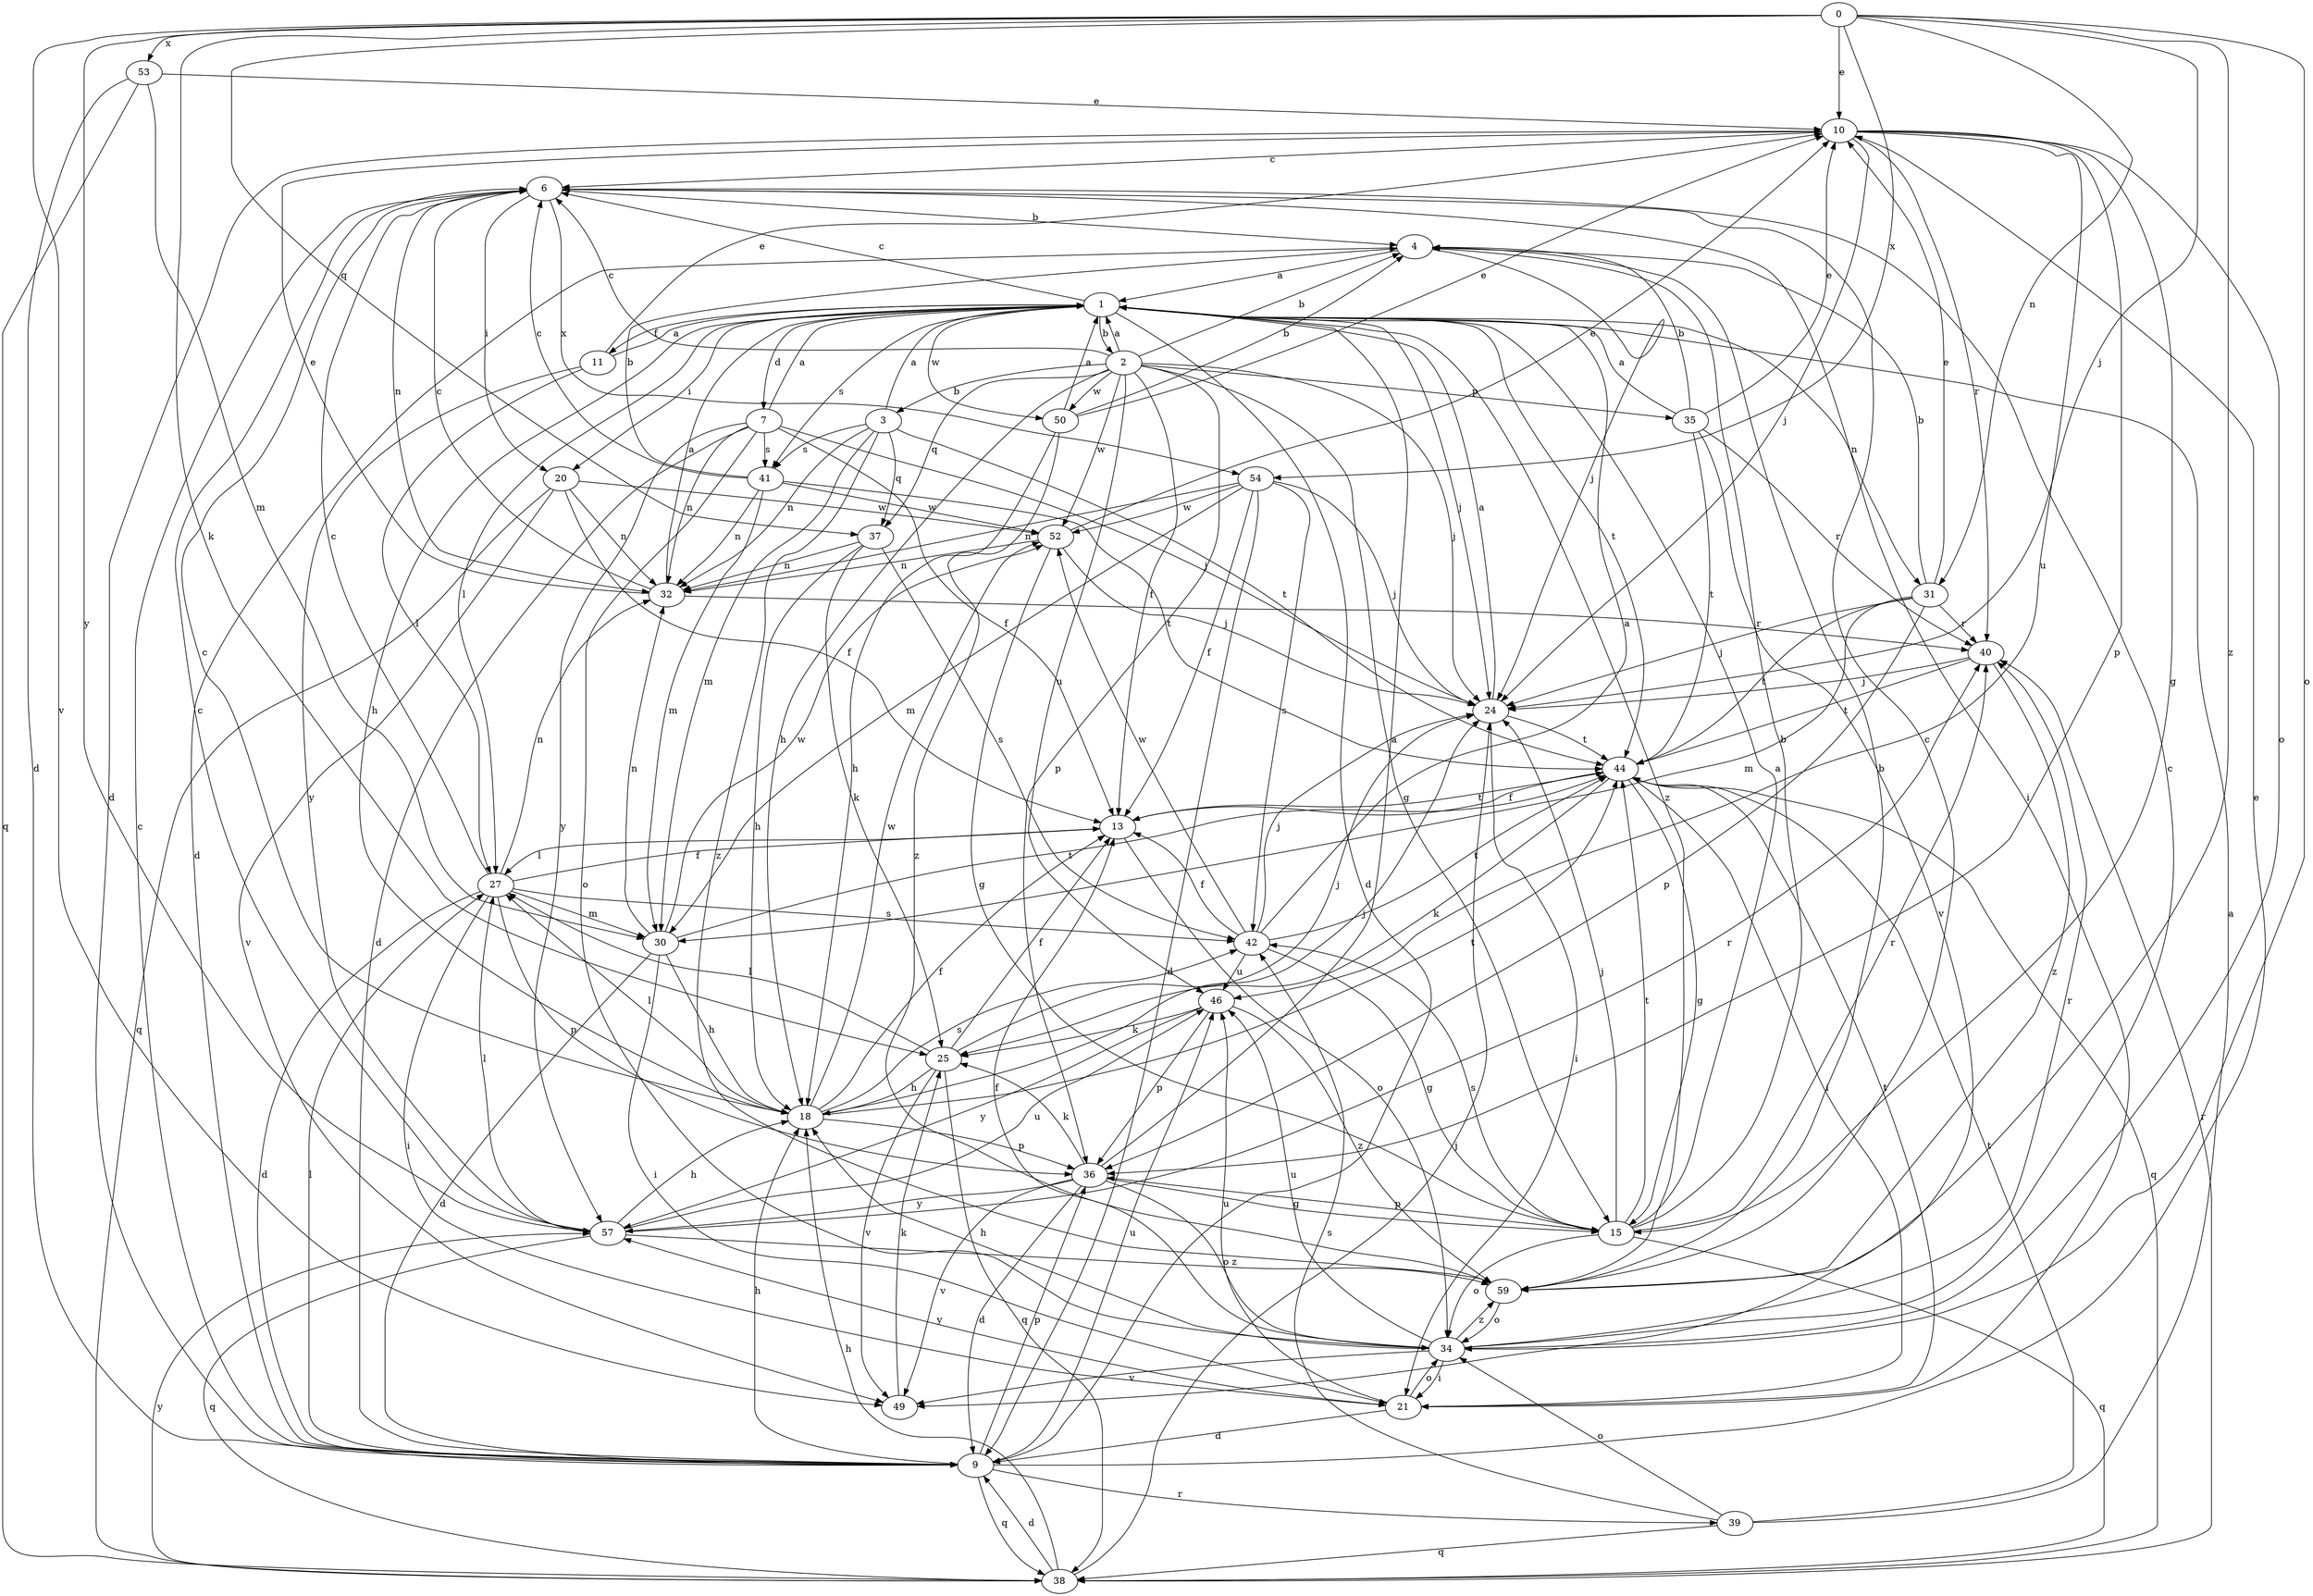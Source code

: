 strict digraph  {
0;
1;
2;
3;
4;
6;
7;
9;
10;
11;
13;
15;
18;
20;
21;
24;
25;
27;
30;
31;
32;
34;
35;
36;
37;
38;
39;
40;
41;
42;
44;
46;
49;
50;
52;
53;
54;
57;
59;
0 -> 10  [label=e];
0 -> 24  [label=j];
0 -> 25  [label=k];
0 -> 31  [label=n];
0 -> 34  [label=o];
0 -> 37  [label=q];
0 -> 49  [label=v];
0 -> 53  [label=x];
0 -> 54  [label=x];
0 -> 57  [label=y];
0 -> 59  [label=z];
1 -> 2  [label=b];
1 -> 6  [label=c];
1 -> 7  [label=d];
1 -> 9  [label=d];
1 -> 11  [label=f];
1 -> 18  [label=h];
1 -> 20  [label=i];
1 -> 24  [label=j];
1 -> 27  [label=l];
1 -> 31  [label=n];
1 -> 41  [label=s];
1 -> 44  [label=t];
1 -> 50  [label=w];
1 -> 59  [label=z];
2 -> 1  [label=a];
2 -> 3  [label=b];
2 -> 4  [label=b];
2 -> 6  [label=c];
2 -> 13  [label=f];
2 -> 15  [label=g];
2 -> 18  [label=h];
2 -> 24  [label=j];
2 -> 35  [label=p];
2 -> 36  [label=p];
2 -> 37  [label=q];
2 -> 46  [label=u];
2 -> 50  [label=w];
2 -> 52  [label=w];
3 -> 1  [label=a];
3 -> 30  [label=m];
3 -> 32  [label=n];
3 -> 37  [label=q];
3 -> 41  [label=s];
3 -> 44  [label=t];
3 -> 59  [label=z];
4 -> 1  [label=a];
4 -> 9  [label=d];
4 -> 24  [label=j];
6 -> 4  [label=b];
6 -> 20  [label=i];
6 -> 21  [label=i];
6 -> 32  [label=n];
6 -> 54  [label=x];
7 -> 1  [label=a];
7 -> 9  [label=d];
7 -> 13  [label=f];
7 -> 24  [label=j];
7 -> 32  [label=n];
7 -> 34  [label=o];
7 -> 41  [label=s];
7 -> 57  [label=y];
9 -> 6  [label=c];
9 -> 10  [label=e];
9 -> 18  [label=h];
9 -> 27  [label=l];
9 -> 36  [label=p];
9 -> 38  [label=q];
9 -> 39  [label=r];
9 -> 46  [label=u];
10 -> 6  [label=c];
10 -> 9  [label=d];
10 -> 15  [label=g];
10 -> 24  [label=j];
10 -> 34  [label=o];
10 -> 36  [label=p];
10 -> 40  [label=r];
10 -> 46  [label=u];
11 -> 1  [label=a];
11 -> 10  [label=e];
11 -> 27  [label=l];
11 -> 57  [label=y];
13 -> 27  [label=l];
13 -> 34  [label=o];
13 -> 44  [label=t];
15 -> 1  [label=a];
15 -> 4  [label=b];
15 -> 24  [label=j];
15 -> 34  [label=o];
15 -> 36  [label=p];
15 -> 38  [label=q];
15 -> 40  [label=r];
15 -> 42  [label=s];
15 -> 44  [label=t];
18 -> 6  [label=c];
18 -> 13  [label=f];
18 -> 24  [label=j];
18 -> 27  [label=l];
18 -> 36  [label=p];
18 -> 42  [label=s];
18 -> 44  [label=t];
18 -> 52  [label=w];
20 -> 13  [label=f];
20 -> 32  [label=n];
20 -> 38  [label=q];
20 -> 49  [label=v];
20 -> 52  [label=w];
21 -> 9  [label=d];
21 -> 34  [label=o];
21 -> 44  [label=t];
21 -> 46  [label=u];
21 -> 57  [label=y];
24 -> 1  [label=a];
24 -> 21  [label=i];
24 -> 44  [label=t];
25 -> 13  [label=f];
25 -> 18  [label=h];
25 -> 24  [label=j];
25 -> 27  [label=l];
25 -> 38  [label=q];
25 -> 49  [label=v];
27 -> 6  [label=c];
27 -> 9  [label=d];
27 -> 13  [label=f];
27 -> 21  [label=i];
27 -> 30  [label=m];
27 -> 32  [label=n];
27 -> 36  [label=p];
27 -> 42  [label=s];
30 -> 9  [label=d];
30 -> 18  [label=h];
30 -> 21  [label=i];
30 -> 32  [label=n];
30 -> 44  [label=t];
30 -> 52  [label=w];
31 -> 4  [label=b];
31 -> 10  [label=e];
31 -> 24  [label=j];
31 -> 30  [label=m];
31 -> 36  [label=p];
31 -> 40  [label=r];
31 -> 44  [label=t];
32 -> 1  [label=a];
32 -> 6  [label=c];
32 -> 10  [label=e];
32 -> 40  [label=r];
34 -> 6  [label=c];
34 -> 13  [label=f];
34 -> 18  [label=h];
34 -> 21  [label=i];
34 -> 40  [label=r];
34 -> 46  [label=u];
34 -> 49  [label=v];
34 -> 59  [label=z];
35 -> 1  [label=a];
35 -> 4  [label=b];
35 -> 10  [label=e];
35 -> 40  [label=r];
35 -> 44  [label=t];
35 -> 49  [label=v];
36 -> 1  [label=a];
36 -> 9  [label=d];
36 -> 15  [label=g];
36 -> 25  [label=k];
36 -> 34  [label=o];
36 -> 49  [label=v];
36 -> 57  [label=y];
37 -> 18  [label=h];
37 -> 25  [label=k];
37 -> 32  [label=n];
37 -> 42  [label=s];
38 -> 9  [label=d];
38 -> 18  [label=h];
38 -> 24  [label=j];
38 -> 40  [label=r];
38 -> 57  [label=y];
39 -> 1  [label=a];
39 -> 34  [label=o];
39 -> 38  [label=q];
39 -> 42  [label=s];
39 -> 44  [label=t];
40 -> 24  [label=j];
40 -> 44  [label=t];
40 -> 59  [label=z];
41 -> 4  [label=b];
41 -> 6  [label=c];
41 -> 30  [label=m];
41 -> 32  [label=n];
41 -> 44  [label=t];
41 -> 52  [label=w];
42 -> 1  [label=a];
42 -> 13  [label=f];
42 -> 15  [label=g];
42 -> 24  [label=j];
42 -> 44  [label=t];
42 -> 46  [label=u];
42 -> 52  [label=w];
44 -> 13  [label=f];
44 -> 15  [label=g];
44 -> 21  [label=i];
44 -> 25  [label=k];
44 -> 38  [label=q];
46 -> 25  [label=k];
46 -> 36  [label=p];
46 -> 57  [label=y];
46 -> 59  [label=z];
49 -> 25  [label=k];
50 -> 1  [label=a];
50 -> 4  [label=b];
50 -> 10  [label=e];
50 -> 18  [label=h];
50 -> 59  [label=z];
52 -> 10  [label=e];
52 -> 15  [label=g];
52 -> 24  [label=j];
52 -> 32  [label=n];
53 -> 9  [label=d];
53 -> 10  [label=e];
53 -> 30  [label=m];
53 -> 38  [label=q];
54 -> 9  [label=d];
54 -> 13  [label=f];
54 -> 24  [label=j];
54 -> 30  [label=m];
54 -> 32  [label=n];
54 -> 42  [label=s];
54 -> 52  [label=w];
57 -> 6  [label=c];
57 -> 18  [label=h];
57 -> 27  [label=l];
57 -> 38  [label=q];
57 -> 40  [label=r];
57 -> 46  [label=u];
57 -> 59  [label=z];
59 -> 4  [label=b];
59 -> 6  [label=c];
59 -> 34  [label=o];
}
